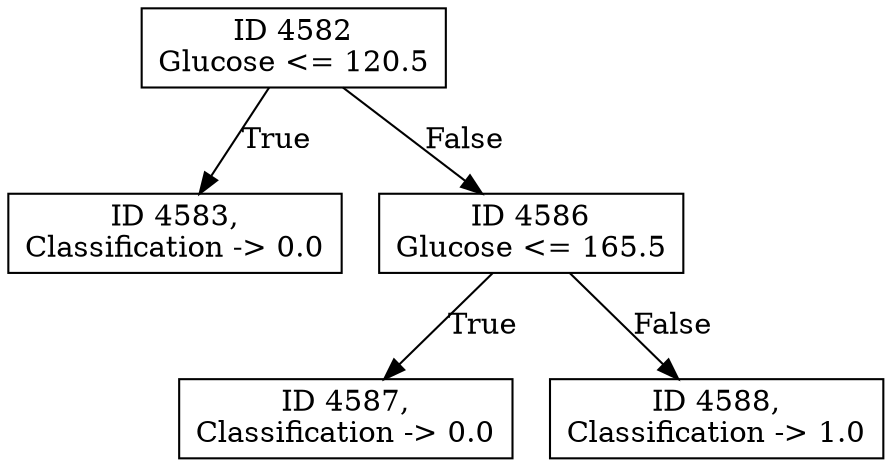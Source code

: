 digraph "Decision Tree" {
	node [shape=rectangle]
	"ID 4582
Glucose <= 120.5
" -> "ID 4583,
Classification -> 0.0
" [label=True]
	"ID 4582
Glucose <= 120.5
" -> "ID 4586
Glucose <= 165.5
" [label=False]
	"ID 4586
Glucose <= 165.5
" -> "ID 4587,
Classification -> 0.0
" [label=True]
	"ID 4586
Glucose <= 165.5
" -> "ID 4588,
Classification -> 1.0
" [label=False]
}
